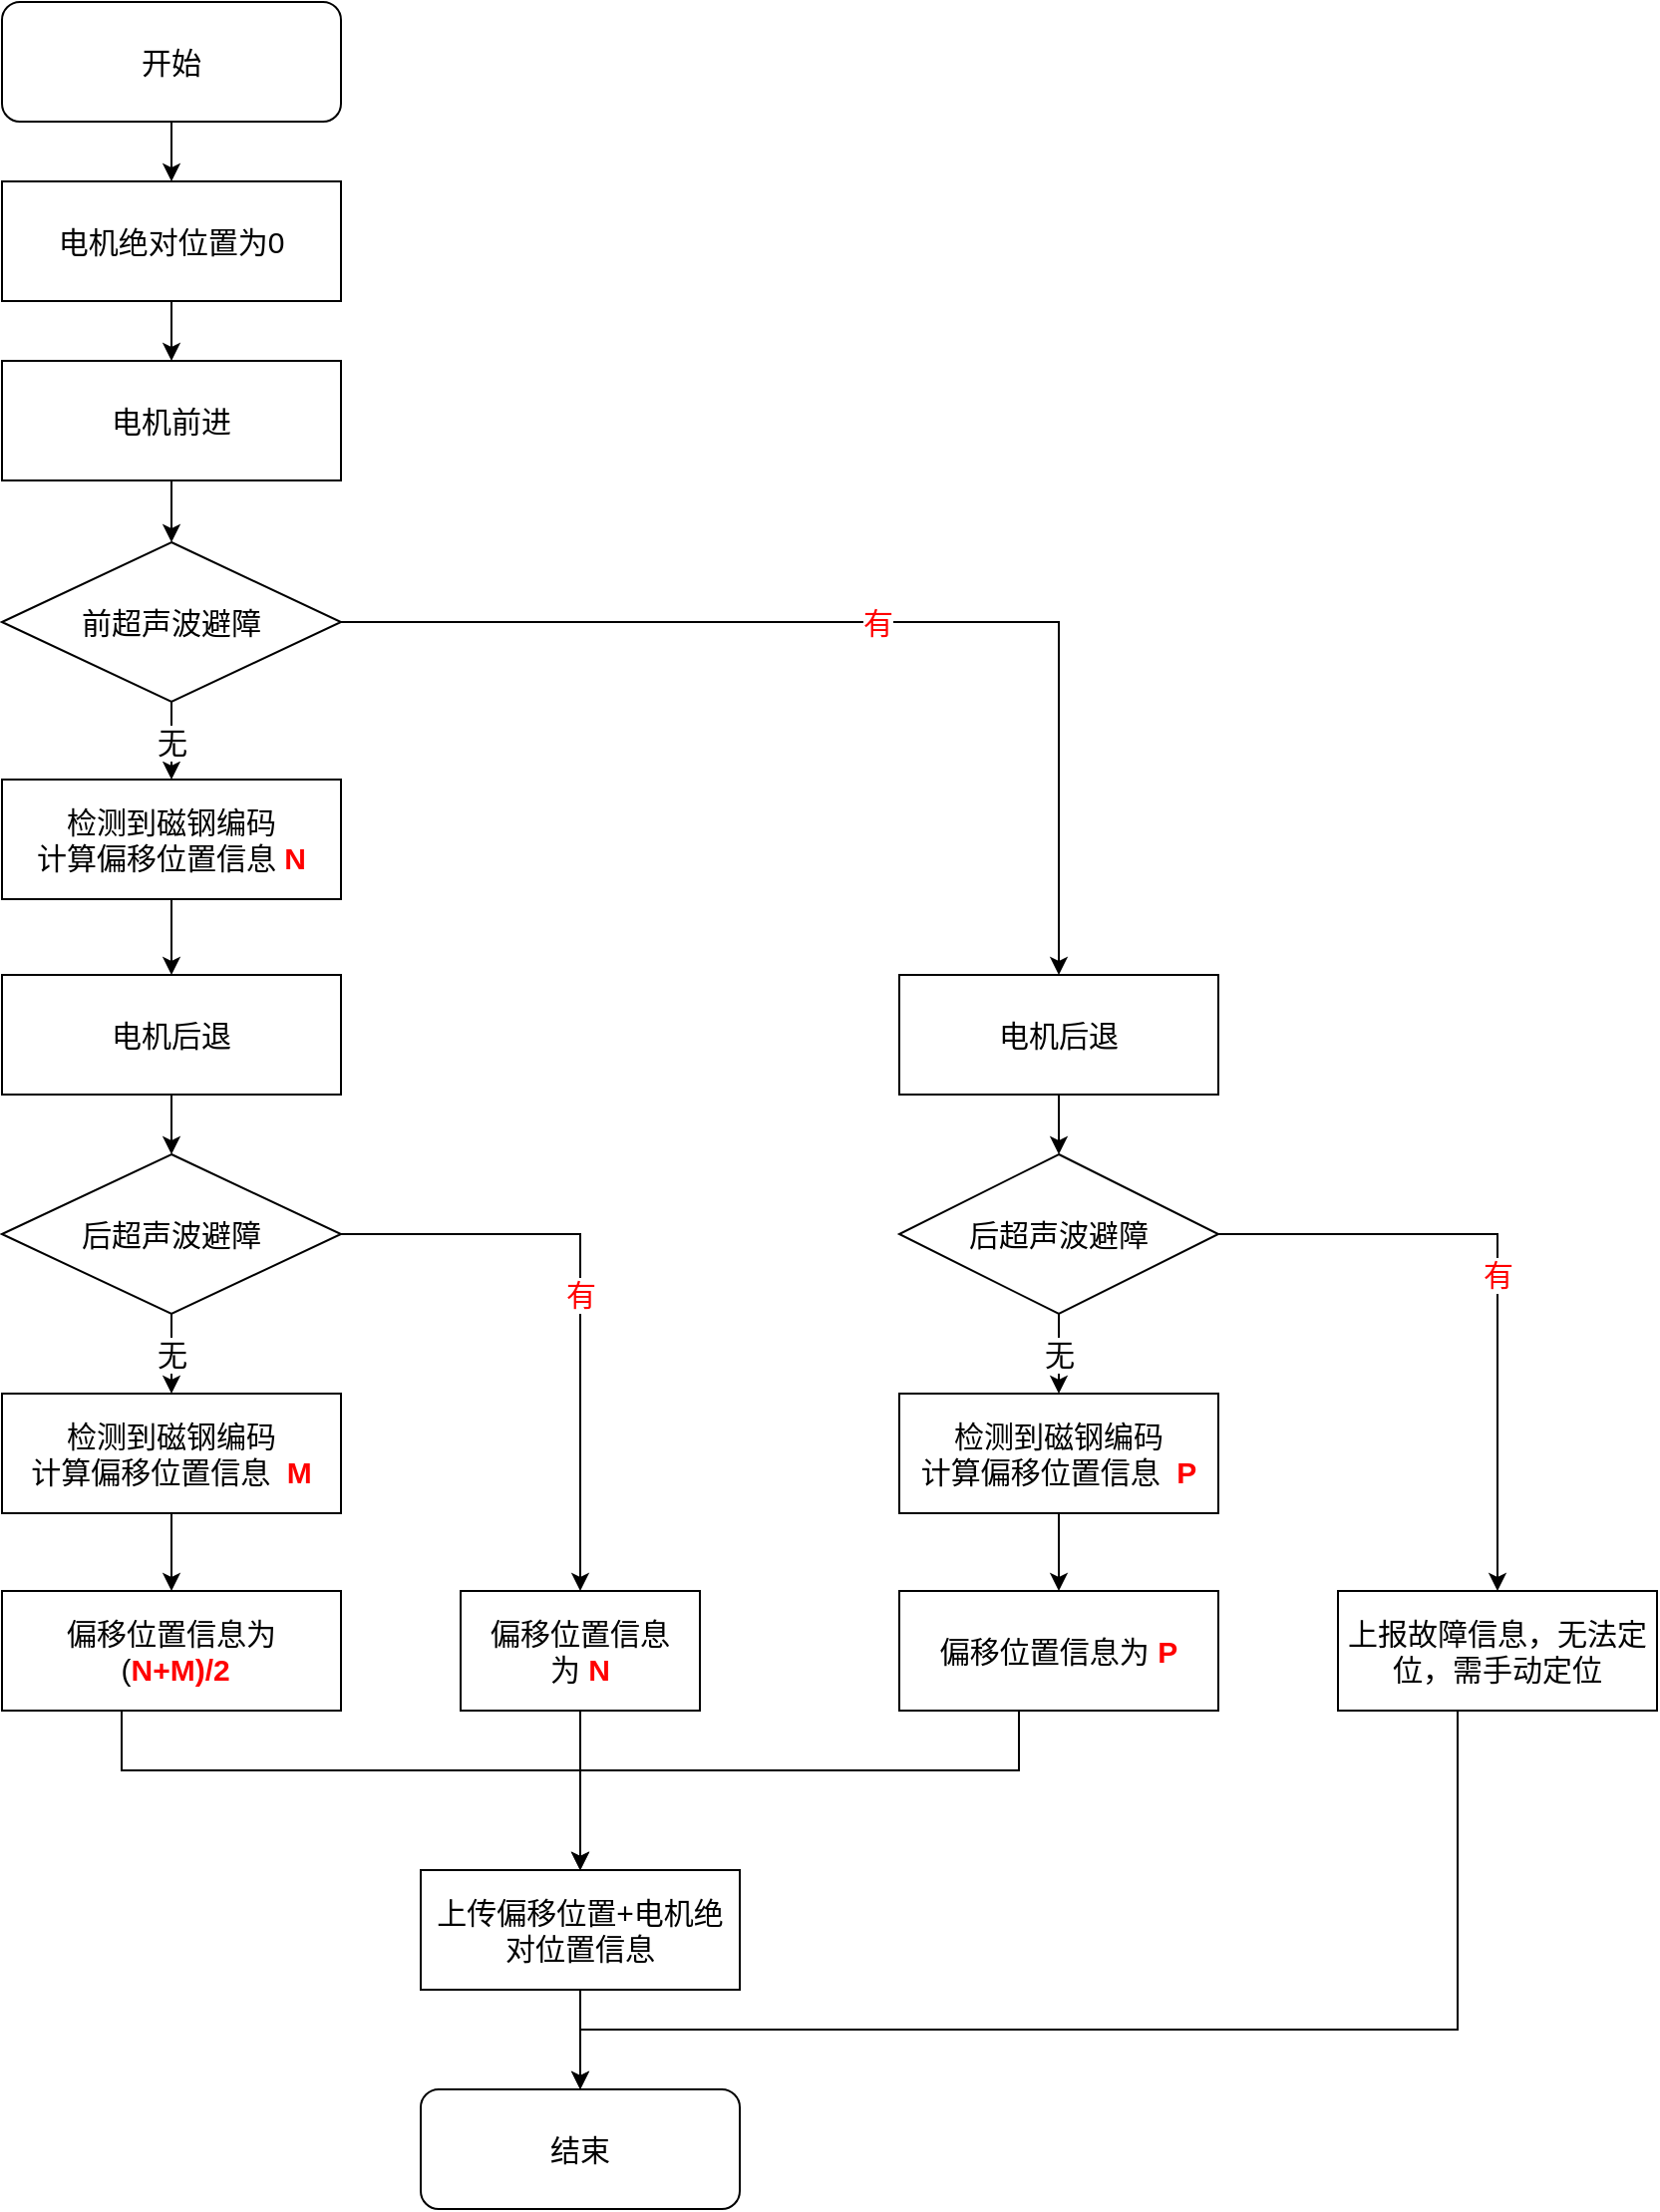 <mxfile version="20.0.1" type="github">
  <diagram id="Qi6uZbP4RxR8HKY1XQcl" name="Page-1">
    <mxGraphModel dx="2031" dy="1089" grid="1" gridSize="10" guides="1" tooltips="1" connect="1" arrows="1" fold="1" page="1" pageScale="1" pageWidth="1169" pageHeight="1654" math="0" shadow="0">
      <root>
        <mxCell id="0" />
        <mxCell id="1" parent="0" />
        <mxCell id="tD11vHqrNzHcGGNDuIi9-5" style="edgeStyle=orthogonalEdgeStyle;rounded=0;orthogonalLoop=1;jettySize=auto;html=1;exitX=0.5;exitY=1;exitDx=0;exitDy=0;entryX=0.5;entryY=0;entryDx=0;entryDy=0;fontSize=15;" edge="1" parent="1" source="tD11vHqrNzHcGGNDuIi9-1" target="tD11vHqrNzHcGGNDuIi9-4">
          <mxGeometry relative="1" as="geometry" />
        </mxCell>
        <mxCell id="tD11vHqrNzHcGGNDuIi9-1" value="电机绝对位置为0" style="rounded=0;whiteSpace=wrap;html=1;fontSize=15;" vertex="1" parent="1">
          <mxGeometry x="200" y="140" width="170" height="60" as="geometry" />
        </mxCell>
        <mxCell id="tD11vHqrNzHcGGNDuIi9-3" style="edgeStyle=orthogonalEdgeStyle;rounded=0;orthogonalLoop=1;jettySize=auto;html=1;exitX=0.5;exitY=1;exitDx=0;exitDy=0;entryX=0.5;entryY=0;entryDx=0;entryDy=0;fontSize=15;" edge="1" parent="1" source="tD11vHqrNzHcGGNDuIi9-2" target="tD11vHqrNzHcGGNDuIi9-1">
          <mxGeometry relative="1" as="geometry" />
        </mxCell>
        <mxCell id="tD11vHqrNzHcGGNDuIi9-2" value="开始" style="rounded=1;whiteSpace=wrap;html=1;fontSize=15;" vertex="1" parent="1">
          <mxGeometry x="200" y="50" width="170" height="60" as="geometry" />
        </mxCell>
        <mxCell id="tD11vHqrNzHcGGNDuIi9-7" style="edgeStyle=orthogonalEdgeStyle;rounded=0;orthogonalLoop=1;jettySize=auto;html=1;exitX=0.5;exitY=1;exitDx=0;exitDy=0;entryX=0.5;entryY=0;entryDx=0;entryDy=0;fontSize=15;" edge="1" parent="1" source="tD11vHqrNzHcGGNDuIi9-4" target="tD11vHqrNzHcGGNDuIi9-6">
          <mxGeometry relative="1" as="geometry" />
        </mxCell>
        <mxCell id="tD11vHqrNzHcGGNDuIi9-4" value="电机前进" style="rounded=0;whiteSpace=wrap;html=1;fontSize=15;" vertex="1" parent="1">
          <mxGeometry x="200" y="230" width="170" height="60" as="geometry" />
        </mxCell>
        <mxCell id="tD11vHqrNzHcGGNDuIi9-9" value="无" style="edgeStyle=orthogonalEdgeStyle;rounded=0;orthogonalLoop=1;jettySize=auto;html=1;exitX=0.5;exitY=1;exitDx=0;exitDy=0;entryX=0.5;entryY=0;entryDx=0;entryDy=0;fontSize=15;" edge="1" parent="1" source="tD11vHqrNzHcGGNDuIi9-6" target="tD11vHqrNzHcGGNDuIi9-8">
          <mxGeometry relative="1" as="geometry" />
        </mxCell>
        <mxCell id="tD11vHqrNzHcGGNDuIi9-29" value="有" style="edgeStyle=orthogonalEdgeStyle;rounded=0;sketch=0;jumpStyle=line;orthogonalLoop=1;jettySize=auto;html=1;entryX=0.5;entryY=0;entryDx=0;entryDy=0;shadow=0;fontColor=#FF0000;strokeWidth=1;fontSize=15;" edge="1" parent="1" source="tD11vHqrNzHcGGNDuIi9-6" target="tD11vHqrNzHcGGNDuIi9-24">
          <mxGeometry relative="1" as="geometry" />
        </mxCell>
        <mxCell id="tD11vHqrNzHcGGNDuIi9-6" value="前超声波避障" style="rhombus;whiteSpace=wrap;html=1;fontSize=15;" vertex="1" parent="1">
          <mxGeometry x="200" y="321" width="170" height="80" as="geometry" />
        </mxCell>
        <mxCell id="tD11vHqrNzHcGGNDuIi9-59" style="edgeStyle=orthogonalEdgeStyle;rounded=0;sketch=0;jumpStyle=line;orthogonalLoop=1;jettySize=auto;html=1;exitX=0.5;exitY=1;exitDx=0;exitDy=0;entryX=0.5;entryY=0;entryDx=0;entryDy=0;shadow=0;fontSize=15;fontColor=#000000;strokeColor=#000000;strokeWidth=1;" edge="1" parent="1" source="tD11vHqrNzHcGGNDuIi9-8" target="tD11vHqrNzHcGGNDuIi9-12">
          <mxGeometry relative="1" as="geometry" />
        </mxCell>
        <mxCell id="tD11vHqrNzHcGGNDuIi9-8" value="检测到磁钢编码&lt;br style=&quot;font-size: 15px;&quot;&gt;计算偏移位置信息&amp;nbsp;&lt;b style=&quot;font-size: 15px;&quot;&gt;&lt;font color=&quot;#ff0000&quot; style=&quot;font-size: 15px;&quot;&gt;N&lt;/font&gt;&lt;/b&gt;" style="rounded=0;whiteSpace=wrap;html=1;fontSize=15;" vertex="1" parent="1">
          <mxGeometry x="200" y="440" width="170" height="60" as="geometry" />
        </mxCell>
        <mxCell id="tD11vHqrNzHcGGNDuIi9-11" style="edgeStyle=orthogonalEdgeStyle;rounded=0;orthogonalLoop=1;jettySize=auto;html=1;exitX=0.5;exitY=1;exitDx=0;exitDy=0;entryX=0.5;entryY=0;entryDx=0;entryDy=0;fontSize=15;" edge="1" parent="1" source="tD11vHqrNzHcGGNDuIi9-12" target="tD11vHqrNzHcGGNDuIi9-14">
          <mxGeometry relative="1" as="geometry" />
        </mxCell>
        <mxCell id="tD11vHqrNzHcGGNDuIi9-12" value="电机后退" style="rounded=0;whiteSpace=wrap;html=1;fontSize=15;" vertex="1" parent="1">
          <mxGeometry x="200" y="538" width="170" height="60" as="geometry" />
        </mxCell>
        <mxCell id="tD11vHqrNzHcGGNDuIi9-13" value="无" style="edgeStyle=orthogonalEdgeStyle;rounded=0;orthogonalLoop=1;jettySize=auto;html=1;exitX=0.5;exitY=1;exitDx=0;exitDy=0;entryX=0.5;entryY=0;entryDx=0;entryDy=0;fontSize=15;" edge="1" parent="1" source="tD11vHqrNzHcGGNDuIi9-14" target="tD11vHqrNzHcGGNDuIi9-15">
          <mxGeometry relative="1" as="geometry" />
        </mxCell>
        <mxCell id="tD11vHqrNzHcGGNDuIi9-34" value="&lt;font style=&quot;font-size: 15px;&quot;&gt;有&lt;/font&gt;" style="edgeStyle=orthogonalEdgeStyle;rounded=0;sketch=0;jumpStyle=line;orthogonalLoop=1;jettySize=auto;html=1;exitX=1;exitY=0.5;exitDx=0;exitDy=0;shadow=0;fontColor=#FF0000;strokeWidth=1;fontSize=15;" edge="1" parent="1" source="tD11vHqrNzHcGGNDuIi9-14" target="tD11vHqrNzHcGGNDuIi9-37">
          <mxGeometry relative="1" as="geometry">
            <mxPoint x="400" y="667.5" as="targetPoint" />
          </mxGeometry>
        </mxCell>
        <mxCell id="tD11vHqrNzHcGGNDuIi9-14" value="后超声波避障" style="rhombus;whiteSpace=wrap;html=1;fontSize=15;" vertex="1" parent="1">
          <mxGeometry x="200" y="628" width="170" height="80" as="geometry" />
        </mxCell>
        <mxCell id="tD11vHqrNzHcGGNDuIi9-58" style="edgeStyle=orthogonalEdgeStyle;rounded=0;sketch=0;jumpStyle=line;orthogonalLoop=1;jettySize=auto;html=1;exitX=0.5;exitY=1;exitDx=0;exitDy=0;entryX=0.5;entryY=0;entryDx=0;entryDy=0;shadow=0;fontSize=15;fontColor=#000000;strokeColor=#000000;strokeWidth=1;" edge="1" parent="1" source="tD11vHqrNzHcGGNDuIi9-15" target="tD11vHqrNzHcGGNDuIi9-38">
          <mxGeometry relative="1" as="geometry" />
        </mxCell>
        <mxCell id="tD11vHqrNzHcGGNDuIi9-15" value="检测到磁钢编码&lt;br style=&quot;font-size: 15px;&quot;&gt;计算偏移位置信息&amp;nbsp;&amp;nbsp;&lt;b style=&quot;font-size: 15px;&quot;&gt;&lt;font color=&quot;#ff0000&quot; style=&quot;font-size: 15px;&quot;&gt;M&lt;/font&gt;&lt;/b&gt;" style="rounded=0;whiteSpace=wrap;html=1;fontSize=15;" vertex="1" parent="1">
          <mxGeometry x="200" y="748" width="170" height="60" as="geometry" />
        </mxCell>
        <mxCell id="tD11vHqrNzHcGGNDuIi9-23" style="edgeStyle=orthogonalEdgeStyle;rounded=0;orthogonalLoop=1;jettySize=auto;html=1;exitX=0.5;exitY=1;exitDx=0;exitDy=0;entryX=0.5;entryY=0;entryDx=0;entryDy=0;fontSize=15;" edge="1" parent="1" source="tD11vHqrNzHcGGNDuIi9-24" target="tD11vHqrNzHcGGNDuIi9-26">
          <mxGeometry relative="1" as="geometry" />
        </mxCell>
        <mxCell id="tD11vHqrNzHcGGNDuIi9-24" value="电机后退" style="rounded=0;whiteSpace=wrap;html=1;fontSize=15;" vertex="1" parent="1">
          <mxGeometry x="650" y="538" width="160" height="60" as="geometry" />
        </mxCell>
        <mxCell id="tD11vHqrNzHcGGNDuIi9-25" value="无" style="edgeStyle=orthogonalEdgeStyle;rounded=0;orthogonalLoop=1;jettySize=auto;html=1;exitX=0.5;exitY=1;exitDx=0;exitDy=0;entryX=0.5;entryY=0;entryDx=0;entryDy=0;fontSize=15;" edge="1" parent="1" source="tD11vHqrNzHcGGNDuIi9-26" target="tD11vHqrNzHcGGNDuIi9-27">
          <mxGeometry relative="1" as="geometry" />
        </mxCell>
        <mxCell id="tD11vHqrNzHcGGNDuIi9-50" value="有" style="edgeStyle=orthogonalEdgeStyle;rounded=0;sketch=0;jumpStyle=line;orthogonalLoop=1;jettySize=auto;html=1;exitX=1;exitY=0.5;exitDx=0;exitDy=0;shadow=0;fontColor=#FF0000;strokeWidth=1;entryX=0.5;entryY=0;entryDx=0;entryDy=0;fontSize=15;" edge="1" parent="1" source="tD11vHqrNzHcGGNDuIi9-26" target="tD11vHqrNzHcGGNDuIi9-53">
          <mxGeometry relative="1" as="geometry">
            <mxPoint x="920" y="851" as="targetPoint" />
          </mxGeometry>
        </mxCell>
        <mxCell id="tD11vHqrNzHcGGNDuIi9-26" value="后超声波避障" style="rhombus;whiteSpace=wrap;html=1;fontSize=15;" vertex="1" parent="1">
          <mxGeometry x="650" y="628" width="160" height="80" as="geometry" />
        </mxCell>
        <mxCell id="tD11vHqrNzHcGGNDuIi9-57" style="edgeStyle=orthogonalEdgeStyle;rounded=0;sketch=0;jumpStyle=line;orthogonalLoop=1;jettySize=auto;html=1;exitX=0.5;exitY=1;exitDx=0;exitDy=0;entryX=0.5;entryY=0;entryDx=0;entryDy=0;shadow=0;fontSize=15;fontColor=#000000;strokeColor=#000000;strokeWidth=1;" edge="1" parent="1" source="tD11vHqrNzHcGGNDuIi9-27" target="tD11vHqrNzHcGGNDuIi9-39">
          <mxGeometry relative="1" as="geometry" />
        </mxCell>
        <mxCell id="tD11vHqrNzHcGGNDuIi9-27" value="检测到磁钢编码&lt;br style=&quot;font-size: 15px;&quot;&gt;计算偏移位置信息&amp;nbsp; &lt;font color=&quot;#ff0000&quot; style=&quot;font-size: 15px;&quot;&gt;&lt;b style=&quot;font-size: 15px;&quot;&gt;P&lt;/b&gt;&lt;/font&gt;" style="rounded=0;whiteSpace=wrap;html=1;fontSize=15;" vertex="1" parent="1">
          <mxGeometry x="650" y="748" width="160" height="60" as="geometry" />
        </mxCell>
        <mxCell id="tD11vHqrNzHcGGNDuIi9-55" style="edgeStyle=orthogonalEdgeStyle;rounded=0;sketch=0;jumpStyle=line;orthogonalLoop=1;jettySize=auto;html=1;exitX=0.5;exitY=1;exitDx=0;exitDy=0;entryX=0.5;entryY=0;entryDx=0;entryDy=0;shadow=0;fontColor=#000000;strokeColor=#000000;strokeWidth=1;fontSize=15;" edge="1" parent="1" source="tD11vHqrNzHcGGNDuIi9-35" target="tD11vHqrNzHcGGNDuIi9-54">
          <mxGeometry relative="1" as="geometry" />
        </mxCell>
        <mxCell id="tD11vHqrNzHcGGNDuIi9-35" value="&lt;font color=&quot;#000000&quot; style=&quot;font-size: 15px;&quot;&gt;上传偏移位置+电机绝对位置信息&lt;/font&gt;" style="rounded=0;whiteSpace=wrap;html=1;fontColor=#FF0000;fontSize=15;" vertex="1" parent="1">
          <mxGeometry x="410" y="987" width="160" height="60" as="geometry" />
        </mxCell>
        <mxCell id="tD11vHqrNzHcGGNDuIi9-47" style="edgeStyle=orthogonalEdgeStyle;rounded=0;sketch=0;jumpStyle=line;orthogonalLoop=1;jettySize=auto;html=1;exitX=0.5;exitY=1;exitDx=0;exitDy=0;entryX=0.5;entryY=0;entryDx=0;entryDy=0;shadow=0;fontColor=#000000;strokeWidth=1;fontSize=15;" edge="1" parent="1" source="tD11vHqrNzHcGGNDuIi9-37" target="tD11vHqrNzHcGGNDuIi9-35">
          <mxGeometry relative="1" as="geometry" />
        </mxCell>
        <mxCell id="tD11vHqrNzHcGGNDuIi9-37" value="偏移位置信息为&amp;nbsp;&lt;b style=&quot;font-size: 15px;&quot;&gt;&lt;font color=&quot;#ff0000&quot; style=&quot;font-size: 15px;&quot;&gt;N&lt;/font&gt;&lt;/b&gt;" style="rounded=0;whiteSpace=wrap;html=1;fontSize=15;" vertex="1" parent="1">
          <mxGeometry x="430" y="847" width="120" height="60" as="geometry" />
        </mxCell>
        <mxCell id="tD11vHqrNzHcGGNDuIi9-49" style="edgeStyle=orthogonalEdgeStyle;rounded=0;sketch=0;jumpStyle=line;orthogonalLoop=1;jettySize=auto;html=1;exitX=0.5;exitY=1;exitDx=0;exitDy=0;entryX=0.5;entryY=0;entryDx=0;entryDy=0;shadow=0;fontColor=#000000;strokeWidth=1;fontSize=15;" edge="1" parent="1" source="tD11vHqrNzHcGGNDuIi9-38" target="tD11vHqrNzHcGGNDuIi9-35">
          <mxGeometry relative="1" as="geometry">
            <Array as="points">
              <mxPoint x="260" y="937" />
              <mxPoint x="490" y="937" />
            </Array>
          </mxGeometry>
        </mxCell>
        <mxCell id="tD11vHqrNzHcGGNDuIi9-38" value="偏移位置信息为&lt;br style=&quot;font-size: 15px;&quot;&gt;&amp;nbsp;(&lt;b style=&quot;font-size: 15px;&quot;&gt;&lt;font color=&quot;#ff0000&quot; style=&quot;font-size: 15px;&quot;&gt;N+M)/2&lt;/font&gt;&lt;/b&gt;" style="rounded=0;whiteSpace=wrap;html=1;fontSize=15;" vertex="1" parent="1">
          <mxGeometry x="200" y="847" width="170" height="60" as="geometry" />
        </mxCell>
        <mxCell id="tD11vHqrNzHcGGNDuIi9-48" style="edgeStyle=orthogonalEdgeStyle;rounded=0;sketch=0;jumpStyle=line;orthogonalLoop=1;jettySize=auto;html=1;entryX=0.5;entryY=0;entryDx=0;entryDy=0;shadow=0;fontColor=#000000;strokeWidth=1;fontSize=15;" edge="1" parent="1" source="tD11vHqrNzHcGGNDuIi9-39" target="tD11vHqrNzHcGGNDuIi9-35">
          <mxGeometry relative="1" as="geometry">
            <Array as="points">
              <mxPoint x="710" y="937" />
              <mxPoint x="490" y="937" />
            </Array>
          </mxGeometry>
        </mxCell>
        <mxCell id="tD11vHqrNzHcGGNDuIi9-39" value="偏移位置信息为 &lt;font color=&quot;#ff0000&quot; style=&quot;font-size: 15px;&quot;&gt;&lt;b style=&quot;font-size: 15px;&quot;&gt;P&lt;/b&gt;&lt;/font&gt;" style="rounded=0;whiteSpace=wrap;html=1;fontSize=15;" vertex="1" parent="1">
          <mxGeometry x="650" y="847" width="160" height="60" as="geometry" />
        </mxCell>
        <mxCell id="tD11vHqrNzHcGGNDuIi9-56" style="edgeStyle=orthogonalEdgeStyle;rounded=0;sketch=0;jumpStyle=line;orthogonalLoop=1;jettySize=auto;html=1;exitX=0.5;exitY=1;exitDx=0;exitDy=0;shadow=0;fontColor=#000000;strokeColor=#000000;strokeWidth=1;fontSize=15;" edge="1" parent="1" source="tD11vHqrNzHcGGNDuIi9-53" target="tD11vHqrNzHcGGNDuIi9-54">
          <mxGeometry relative="1" as="geometry">
            <Array as="points">
              <mxPoint x="930" y="1067" />
              <mxPoint x="490" y="1067" />
            </Array>
          </mxGeometry>
        </mxCell>
        <mxCell id="tD11vHqrNzHcGGNDuIi9-53" value="&lt;font color=&quot;#000000&quot; style=&quot;font-size: 15px;&quot;&gt;上报故障信息，无法定位，需手动定位&lt;/font&gt;" style="rounded=0;whiteSpace=wrap;html=1;fontColor=#FF0000;fontSize=15;" vertex="1" parent="1">
          <mxGeometry x="870" y="847" width="160" height="60" as="geometry" />
        </mxCell>
        <mxCell id="tD11vHqrNzHcGGNDuIi9-54" value="结束" style="rounded=1;whiteSpace=wrap;html=1;fontColor=#000000;fontSize=15;" vertex="1" parent="1">
          <mxGeometry x="410" y="1097" width="160" height="60" as="geometry" />
        </mxCell>
      </root>
    </mxGraphModel>
  </diagram>
</mxfile>

